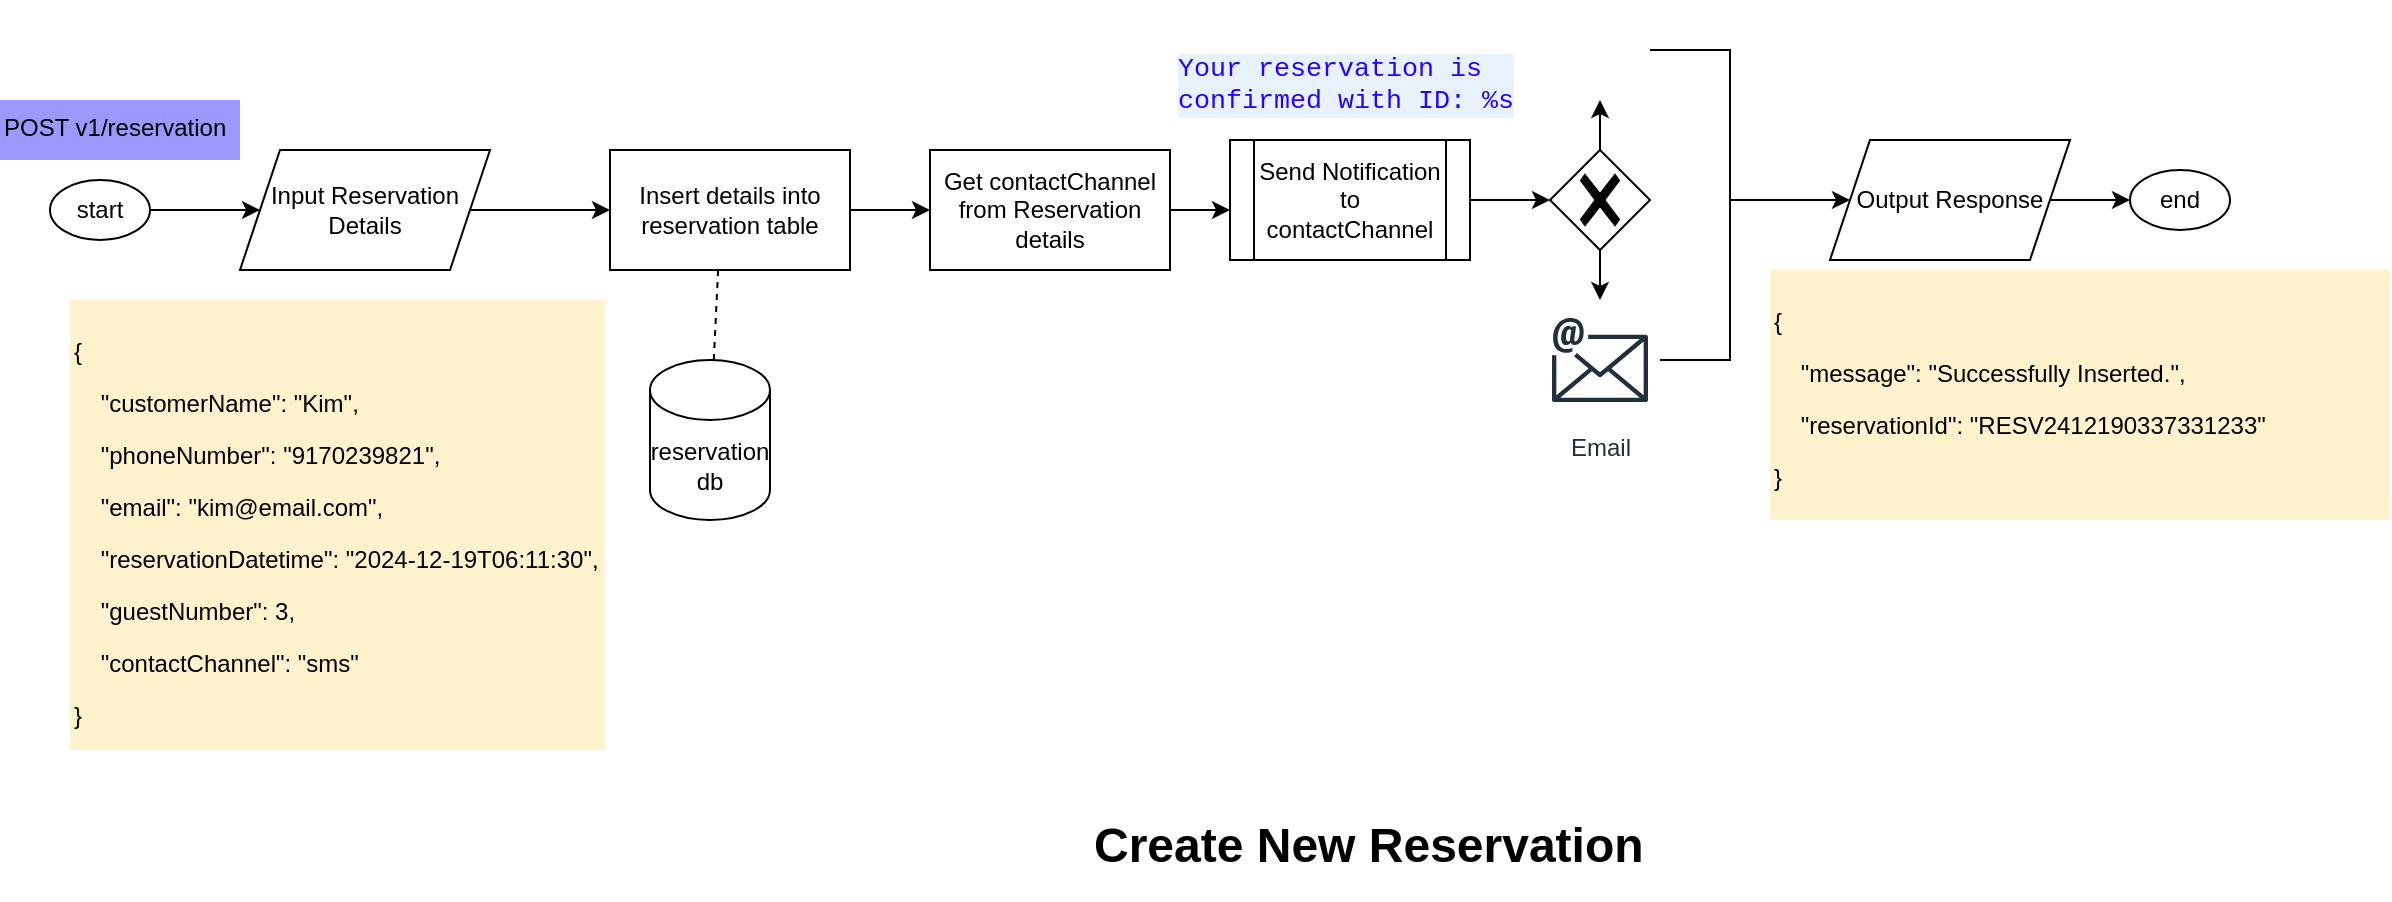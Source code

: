 <mxfile version="25.0.3" pages="5">
  <diagram name="Create New Reservation" id="lzaD5SWsvzBRIq4rrOqY">
    <mxGraphModel dx="1591" dy="758" grid="1" gridSize="10" guides="1" tooltips="1" connect="1" arrows="1" fold="1" page="1" pageScale="1" pageWidth="850" pageHeight="1100" math="0" shadow="0">
      <root>
        <mxCell id="0" />
        <mxCell id="1" parent="0" />
        <mxCell id="Q_IgLKew71fu8sznAmu3-3" value="" style="edgeStyle=orthogonalEdgeStyle;rounded=0;orthogonalLoop=1;jettySize=auto;html=1;" parent="1" source="Q_IgLKew71fu8sznAmu3-1" target="Q_IgLKew71fu8sznAmu3-2" edge="1">
          <mxGeometry relative="1" as="geometry" />
        </mxCell>
        <mxCell id="Q_IgLKew71fu8sznAmu3-1" value="start" style="ellipse;whiteSpace=wrap;html=1;" parent="1" vertex="1">
          <mxGeometry x="40" y="110" width="50" height="30" as="geometry" />
        </mxCell>
        <mxCell id="Q_IgLKew71fu8sznAmu3-5" value="" style="edgeStyle=orthogonalEdgeStyle;rounded=0;orthogonalLoop=1;jettySize=auto;html=1;" parent="1" source="Q_IgLKew71fu8sznAmu3-2" target="Q_IgLKew71fu8sznAmu3-4" edge="1">
          <mxGeometry relative="1" as="geometry" />
        </mxCell>
        <mxCell id="Q_IgLKew71fu8sznAmu3-2" value="Input Reservation Details" style="shape=parallelogram;perimeter=parallelogramPerimeter;whiteSpace=wrap;html=1;fixedSize=1;" parent="1" vertex="1">
          <mxGeometry x="135" y="95" width="125" height="60" as="geometry" />
        </mxCell>
        <mxCell id="Q_IgLKew71fu8sznAmu3-7" value="" style="edgeStyle=orthogonalEdgeStyle;rounded=0;orthogonalLoop=1;jettySize=auto;html=1;" parent="1" source="Q_IgLKew71fu8sznAmu3-4" target="Q_IgLKew71fu8sznAmu3-6" edge="1">
          <mxGeometry relative="1" as="geometry" />
        </mxCell>
        <mxCell id="Q_IgLKew71fu8sznAmu3-4" value="Insert details into reservation table" style="whiteSpace=wrap;html=1;" parent="1" vertex="1">
          <mxGeometry x="320" y="95" width="120" height="60" as="geometry" />
        </mxCell>
        <mxCell id="Q_IgLKew71fu8sznAmu3-9" value="" style="edgeStyle=orthogonalEdgeStyle;rounded=0;orthogonalLoop=1;jettySize=auto;html=1;" parent="1" source="Q_IgLKew71fu8sznAmu3-6" edge="1">
          <mxGeometry relative="1" as="geometry">
            <mxPoint x="630" y="125" as="targetPoint" />
          </mxGeometry>
        </mxCell>
        <mxCell id="Q_IgLKew71fu8sznAmu3-6" value="Get contactChannel from Reservation details" style="whiteSpace=wrap;html=1;" parent="1" vertex="1">
          <mxGeometry x="480" y="95" width="120" height="60" as="geometry" />
        </mxCell>
        <mxCell id="Q_IgLKew71fu8sznAmu3-11" value="end" style="ellipse;whiteSpace=wrap;html=1;" parent="1" vertex="1">
          <mxGeometry x="1080" y="105" width="50" height="30" as="geometry" />
        </mxCell>
        <mxCell id="EkTzrjqG-e0depOlayYT-1" value="reservation db" style="shape=cylinder3;whiteSpace=wrap;html=1;boundedLbl=1;backgroundOutline=1;size=15;" vertex="1" parent="1">
          <mxGeometry x="340" y="200" width="60" height="80" as="geometry" />
        </mxCell>
        <mxCell id="EkTzrjqG-e0depOlayYT-6" value="" style="endArrow=none;dashed=1;html=1;rounded=0;entryX=0.451;entryY=0.978;entryDx=0;entryDy=0;entryPerimeter=0;" edge="1" parent="1" source="EkTzrjqG-e0depOlayYT-1" target="Q_IgLKew71fu8sznAmu3-4">
          <mxGeometry width="50" height="50" relative="1" as="geometry">
            <mxPoint x="500" y="280" as="sourcePoint" />
            <mxPoint x="550" y="230" as="targetPoint" />
          </mxGeometry>
        </mxCell>
        <UserObject label="&lt;p class=&quot;MsoNormal&quot; style=&quot;margin-bottom: 0cm; line-height: normal;&quot;&gt;{&lt;/p&gt;&lt;p class=&quot;MsoNormal&quot; style=&quot;margin-bottom: 0cm; line-height: normal;&quot;&gt;&amp;nbsp; &amp;nbsp; &quot;customerName&quot;: &quot;Kim&quot;,&lt;/p&gt;&lt;p class=&quot;MsoNormal&quot; style=&quot;margin-bottom: 0cm; line-height: normal;&quot;&gt;&amp;nbsp; &amp;nbsp; &quot;phoneNumber&quot;: &quot;9170239821&quot;,&lt;/p&gt;&lt;p class=&quot;MsoNormal&quot; style=&quot;margin-bottom: 0cm; line-height: normal;&quot;&gt;&amp;nbsp; &amp;nbsp; &quot;email&quot;: &quot;kim@email.com&quot;,&lt;/p&gt;&lt;p class=&quot;MsoNormal&quot; style=&quot;margin-bottom: 0cm; line-height: normal;&quot;&gt;&amp;nbsp; &amp;nbsp; &quot;reservationDatetime&quot;: &quot;2024-12-19T06:11:30&quot;,&lt;/p&gt;&lt;p class=&quot;MsoNormal&quot; style=&quot;margin-bottom: 0cm; line-height: normal;&quot;&gt;&amp;nbsp; &amp;nbsp; &quot;guestNumber&quot;: 3,&lt;/p&gt;&lt;p class=&quot;MsoNormal&quot; style=&quot;margin-bottom: 0cm; line-height: normal;&quot;&gt;&amp;nbsp; &amp;nbsp; &quot;contactChannel&quot;: &quot;sms&quot;&lt;/p&gt;&lt;p class=&quot;MsoNormal&quot; style=&quot;margin-bottom: 0cm; line-height: normal;&quot;&gt;}&lt;/p&gt;" id="EkTzrjqG-e0depOlayYT-7">
          <mxCell style="text;whiteSpace=wrap;html=1;align=left;fillColor=#FFF2CC;" vertex="1" parent="1">
            <mxGeometry x="50" y="170" width="267.5" height="225" as="geometry" />
          </mxCell>
        </UserObject>
        <mxCell id="EkTzrjqG-e0depOlayYT-8" value="&lt;span style=&quot;line-height: 115%;&quot;&gt;&lt;font style=&quot;font-size: 12px;&quot;&gt;POST v1/reservation&lt;/font&gt;&lt;/span&gt;" style="text;whiteSpace=wrap;html=1;fillColor=#9999FF;" vertex="1" parent="1">
          <mxGeometry x="15" y="70" width="120" height="30" as="geometry" />
        </mxCell>
        <mxCell id="EkTzrjqG-e0depOlayYT-15" value="" style="edgeStyle=orthogonalEdgeStyle;rounded=0;orthogonalLoop=1;jettySize=auto;html=1;" edge="1" parent="1" source="EkTzrjqG-e0depOlayYT-9" target="Q_IgLKew71fu8sznAmu3-11">
          <mxGeometry relative="1" as="geometry" />
        </mxCell>
        <mxCell id="EkTzrjqG-e0depOlayYT-9" value="Output Response" style="shape=parallelogram;perimeter=parallelogramPerimeter;whiteSpace=wrap;html=1;fixedSize=1;" vertex="1" parent="1">
          <mxGeometry x="930" y="90" width="120" height="60" as="geometry" />
        </mxCell>
        <mxCell id="EkTzrjqG-e0depOlayYT-20" value="" style="edgeStyle=orthogonalEdgeStyle;rounded=0;orthogonalLoop=1;jettySize=auto;html=1;" edge="1" parent="1" source="EkTzrjqG-e0depOlayYT-12" target="EkTzrjqG-e0depOlayYT-18">
          <mxGeometry relative="1" as="geometry" />
        </mxCell>
        <mxCell id="EkTzrjqG-e0depOlayYT-12" value="Send Notification to contactChannel" style="shape=process;whiteSpace=wrap;html=1;backgroundOutline=1;" vertex="1" parent="1">
          <mxGeometry x="630" y="90" width="120" height="60" as="geometry" />
        </mxCell>
        <UserObject label="&lt;p style=&quot;margin-bottom:0cm;line-height:normal&quot; class=&quot;MsoNormal&quot;&gt;{&lt;/p&gt;&lt;p style=&quot;margin-bottom:0cm;line-height:normal&quot; class=&quot;MsoNormal&quot;&gt;&amp;nbsp; &amp;nbsp; &quot;message&quot;: &quot;Successfully Inserted.&quot;,&lt;/p&gt;&lt;p style=&quot;margin-bottom:0cm;line-height:normal&quot; class=&quot;MsoNormal&quot;&gt;&amp;nbsp; &amp;nbsp; &quot;reservationId&quot;: &quot;RESV2412190337331233&quot;&lt;/p&gt;&lt;p style=&quot;margin-bottom:0cm;line-height:normal&quot; class=&quot;MsoNormal&quot;&gt;}&lt;/p&gt;" id="EkTzrjqG-e0depOlayYT-16">
          <mxCell style="text;whiteSpace=wrap;html=1;align=left;fillColor=#FFF2CC;" vertex="1" parent="1">
            <mxGeometry x="900" y="155" width="310" height="125" as="geometry" />
          </mxCell>
        </UserObject>
        <mxCell id="EkTzrjqG-e0depOlayYT-24" value="" style="edgeStyle=orthogonalEdgeStyle;rounded=0;orthogonalLoop=1;jettySize=auto;html=1;" edge="1" parent="1" source="EkTzrjqG-e0depOlayYT-18" target="EkTzrjqG-e0depOlayYT-22">
          <mxGeometry relative="1" as="geometry" />
        </mxCell>
        <mxCell id="EkTzrjqG-e0depOlayYT-25" value="" style="edgeStyle=orthogonalEdgeStyle;rounded=0;orthogonalLoop=1;jettySize=auto;html=1;" edge="1" parent="1" source="EkTzrjqG-e0depOlayYT-18" target="EkTzrjqG-e0depOlayYT-23">
          <mxGeometry relative="1" as="geometry" />
        </mxCell>
        <mxCell id="EkTzrjqG-e0depOlayYT-18" value="" style="points=[[0.25,0.25,0],[0.5,0,0],[0.75,0.25,0],[1,0.5,0],[0.75,0.75,0],[0.5,1,0],[0.25,0.75,0],[0,0.5,0]];shape=mxgraph.bpmn.gateway2;html=1;verticalLabelPosition=bottom;labelBackgroundColor=#ffffff;verticalAlign=top;align=center;perimeter=rhombusPerimeter;outlineConnect=0;outline=none;symbol=none;gwType=exclusive;" vertex="1" parent="1">
          <mxGeometry x="790" y="95" width="50" height="50" as="geometry" />
        </mxCell>
        <mxCell id="EkTzrjqG-e0depOlayYT-22" value="" style="shape=image;html=1;verticalAlign=top;verticalLabelPosition=bottom;labelBackgroundColor=#ffffff;imageAspect=0;aspect=fixed;image=https://cdn1.iconfinder.com/data/icons/communication-icons-10/750/Untitled-1-07-128.png" vertex="1" parent="1">
          <mxGeometry x="790" y="20" width="50" height="50" as="geometry" />
        </mxCell>
        <mxCell id="EkTzrjqG-e0depOlayYT-23" value="Email" style="sketch=0;outlineConnect=0;fontColor=#232F3E;gradientColor=none;strokeColor=#232F3E;fillColor=#ffffff;dashed=0;verticalLabelPosition=bottom;verticalAlign=top;align=center;html=1;fontSize=12;fontStyle=0;aspect=fixed;shape=mxgraph.aws4.resourceIcon;resIcon=mxgraph.aws4.email;" vertex="1" parent="1">
          <mxGeometry x="785" y="170" width="60" height="60" as="geometry" />
        </mxCell>
        <mxCell id="EkTzrjqG-e0depOlayYT-27" value="" style="endArrow=none;html=1;rounded=0;exitX=1;exitY=0.5;exitDx=0;exitDy=0;" edge="1" parent="1" source="EkTzrjqG-e0depOlayYT-22">
          <mxGeometry width="50" height="50" relative="1" as="geometry">
            <mxPoint x="550" y="210" as="sourcePoint" />
            <mxPoint x="880" y="120" as="targetPoint" />
            <Array as="points">
              <mxPoint x="880" y="45" />
            </Array>
          </mxGeometry>
        </mxCell>
        <mxCell id="EkTzrjqG-e0depOlayYT-28" value="" style="endArrow=classic;html=1;rounded=0;" edge="1" parent="1" target="EkTzrjqG-e0depOlayYT-9">
          <mxGeometry width="50" height="50" relative="1" as="geometry">
            <mxPoint x="880" y="120" as="sourcePoint" />
            <mxPoint x="600" y="160" as="targetPoint" />
          </mxGeometry>
        </mxCell>
        <mxCell id="EkTzrjqG-e0depOlayYT-32" value="" style="endArrow=none;html=1;rounded=0;" edge="1" parent="1" source="EkTzrjqG-e0depOlayYT-23">
          <mxGeometry width="50" height="50" relative="1" as="geometry">
            <mxPoint x="550" y="210" as="sourcePoint" />
            <mxPoint x="880" y="110" as="targetPoint" />
            <Array as="points">
              <mxPoint x="880" y="200" />
            </Array>
          </mxGeometry>
        </mxCell>
        <mxCell id="EkTzrjqG-e0depOlayYT-33" value="&lt;div style=&quot;background-color:#ffffff;padding:0px 0px 0px 2px;&quot;&gt;&lt;div style=&quot;color:#000000;background-color:#ffffff;font-family:&amp;quot;Courier New&amp;quot;;font-size:10pt;white-space:pre;&quot;&gt;&lt;p style=&quot;background-color:#e8f2fe;margin:0;&quot;&gt;&lt;span style=&quot;color:#2a00ff;&quot;&gt;Your reservation is &lt;/span&gt;&lt;/p&gt;&lt;p style=&quot;background-color:#e8f2fe;margin:0;&quot;&gt;&lt;span style=&quot;color:#2a00ff;&quot;&gt;confirmed with ID: %s&lt;/span&gt;&lt;/p&gt;&lt;/div&gt;&lt;/div&gt;" style="text;whiteSpace=wrap;html=1;" vertex="1" parent="1">
          <mxGeometry x="600" y="40" width="180" height="40" as="geometry" />
        </mxCell>
        <mxCell id="EkTzrjqG-e0depOlayYT-34" value="&lt;p class=&quot;MsoNormal&quot;&gt;&lt;b&gt;&lt;font style=&quot;font-size: 24px;&quot;&gt;Create New Reservation&lt;/font&gt;&lt;/b&gt;&lt;/p&gt;" style="text;whiteSpace=wrap;html=1;" vertex="1" parent="1">
          <mxGeometry x="560" y="410" width="300" height="60" as="geometry" />
        </mxCell>
      </root>
    </mxGraphModel>
  </diagram>
  <diagram name="Cancel Reservation" id="HZLXzYI0th2AJ-q_SkCD">
    <mxGraphModel dx="2441" dy="758" grid="1" gridSize="10" guides="1" tooltips="1" connect="1" arrows="1" fold="1" page="1" pageScale="1" pageWidth="850" pageHeight="1100" math="0" shadow="0">
      <root>
        <mxCell id="WDMmI8Xw0cCuT8PcI9Qu-0" />
        <mxCell id="WDMmI8Xw0cCuT8PcI9Qu-1" parent="WDMmI8Xw0cCuT8PcI9Qu-0" />
        <mxCell id="WDMmI8Xw0cCuT8PcI9Qu-2" value="" style="edgeStyle=orthogonalEdgeStyle;rounded=0;orthogonalLoop=1;jettySize=auto;html=1;" edge="1" parent="WDMmI8Xw0cCuT8PcI9Qu-1" source="WDMmI8Xw0cCuT8PcI9Qu-3" target="WDMmI8Xw0cCuT8PcI9Qu-5">
          <mxGeometry relative="1" as="geometry" />
        </mxCell>
        <mxCell id="WDMmI8Xw0cCuT8PcI9Qu-3" value="start" style="ellipse;whiteSpace=wrap;html=1;" vertex="1" parent="WDMmI8Xw0cCuT8PcI9Qu-1">
          <mxGeometry x="40" y="110" width="50" height="30" as="geometry" />
        </mxCell>
        <mxCell id="WDMmI8Xw0cCuT8PcI9Qu-4" value="" style="edgeStyle=orthogonalEdgeStyle;rounded=0;orthogonalLoop=1;jettySize=auto;html=1;" edge="1" parent="WDMmI8Xw0cCuT8PcI9Qu-1" source="WDMmI8Xw0cCuT8PcI9Qu-5" target="WDMmI8Xw0cCuT8PcI9Qu-7">
          <mxGeometry relative="1" as="geometry" />
        </mxCell>
        <mxCell id="WDMmI8Xw0cCuT8PcI9Qu-5" value="Input&amp;nbsp;&lt;span style=&quot;text-align: left;&quot;&gt;reservationId&lt;/span&gt;" style="shape=parallelogram;perimeter=parallelogramPerimeter;whiteSpace=wrap;html=1;fixedSize=1;" vertex="1" parent="WDMmI8Xw0cCuT8PcI9Qu-1">
          <mxGeometry x="135" y="95" width="125" height="60" as="geometry" />
        </mxCell>
        <mxCell id="WDMmI8Xw0cCuT8PcI9Qu-6" value="" style="edgeStyle=orthogonalEdgeStyle;rounded=0;orthogonalLoop=1;jettySize=auto;html=1;" edge="1" parent="WDMmI8Xw0cCuT8PcI9Qu-1" source="WDMmI8Xw0cCuT8PcI9Qu-7" target="WDMmI8Xw0cCuT8PcI9Qu-9">
          <mxGeometry relative="1" as="geometry" />
        </mxCell>
        <mxCell id="WDMmI8Xw0cCuT8PcI9Qu-7" value="Get reservation from db where id =&amp;nbsp;&lt;span style=&quot;text-align: left;&quot;&gt;reservationId&lt;/span&gt;" style="whiteSpace=wrap;html=1;" vertex="1" parent="WDMmI8Xw0cCuT8PcI9Qu-1">
          <mxGeometry x="320" y="95" width="120" height="60" as="geometry" />
        </mxCell>
        <mxCell id="WDMmI8Xw0cCuT8PcI9Qu-8" value="" style="edgeStyle=orthogonalEdgeStyle;rounded=0;orthogonalLoop=1;jettySize=auto;html=1;" edge="1" parent="WDMmI8Xw0cCuT8PcI9Qu-1" source="WDMmI8Xw0cCuT8PcI9Qu-9">
          <mxGeometry relative="1" as="geometry">
            <mxPoint x="630" y="125" as="targetPoint" />
          </mxGeometry>
        </mxCell>
        <mxCell id="WDMmI8Xw0cCuT8PcI9Qu-9" value="update status to false" style="whiteSpace=wrap;html=1;" vertex="1" parent="WDMmI8Xw0cCuT8PcI9Qu-1">
          <mxGeometry x="480" y="95" width="120" height="60" as="geometry" />
        </mxCell>
        <mxCell id="WDMmI8Xw0cCuT8PcI9Qu-10" value="end" style="ellipse;whiteSpace=wrap;html=1;" vertex="1" parent="WDMmI8Xw0cCuT8PcI9Qu-1">
          <mxGeometry x="1080" y="105" width="50" height="30" as="geometry" />
        </mxCell>
        <mxCell id="WDMmI8Xw0cCuT8PcI9Qu-11" value="reservation db" style="shape=cylinder3;whiteSpace=wrap;html=1;boundedLbl=1;backgroundOutline=1;size=15;" vertex="1" parent="WDMmI8Xw0cCuT8PcI9Qu-1">
          <mxGeometry x="340" y="200" width="60" height="80" as="geometry" />
        </mxCell>
        <mxCell id="WDMmI8Xw0cCuT8PcI9Qu-12" value="" style="endArrow=none;dashed=1;html=1;rounded=0;entryX=0.451;entryY=0.978;entryDx=0;entryDy=0;entryPerimeter=0;" edge="1" parent="WDMmI8Xw0cCuT8PcI9Qu-1" source="WDMmI8Xw0cCuT8PcI9Qu-11" target="WDMmI8Xw0cCuT8PcI9Qu-7">
          <mxGeometry width="50" height="50" relative="1" as="geometry">
            <mxPoint x="500" y="280" as="sourcePoint" />
            <mxPoint x="550" y="230" as="targetPoint" />
          </mxGeometry>
        </mxCell>
        <mxCell id="WDMmI8Xw0cCuT8PcI9Qu-14" value="&lt;span style=&quot;line-height: 115%;&quot;&gt;&lt;font style=&quot;font-size: 12px;&quot;&gt;PUT http://v1/reservation/cancel?reservationId={{reservationId}}&lt;/font&gt;&lt;/span&gt;" style="text;whiteSpace=wrap;html=1;fillColor=#9999FF;" vertex="1" parent="WDMmI8Xw0cCuT8PcI9Qu-1">
          <mxGeometry x="-140" y="50" width="380" height="30" as="geometry" />
        </mxCell>
        <mxCell id="WDMmI8Xw0cCuT8PcI9Qu-15" value="" style="edgeStyle=orthogonalEdgeStyle;rounded=0;orthogonalLoop=1;jettySize=auto;html=1;" edge="1" parent="WDMmI8Xw0cCuT8PcI9Qu-1" source="WDMmI8Xw0cCuT8PcI9Qu-16" target="WDMmI8Xw0cCuT8PcI9Qu-10">
          <mxGeometry relative="1" as="geometry" />
        </mxCell>
        <mxCell id="WDMmI8Xw0cCuT8PcI9Qu-16" value="Output Response" style="shape=parallelogram;perimeter=parallelogramPerimeter;whiteSpace=wrap;html=1;fixedSize=1;" vertex="1" parent="WDMmI8Xw0cCuT8PcI9Qu-1">
          <mxGeometry x="930" y="90" width="120" height="60" as="geometry" />
        </mxCell>
        <mxCell id="WDMmI8Xw0cCuT8PcI9Qu-17" value="" style="edgeStyle=orthogonalEdgeStyle;rounded=0;orthogonalLoop=1;jettySize=auto;html=1;" edge="1" parent="WDMmI8Xw0cCuT8PcI9Qu-1" source="WDMmI8Xw0cCuT8PcI9Qu-18" target="WDMmI8Xw0cCuT8PcI9Qu-22">
          <mxGeometry relative="1" as="geometry" />
        </mxCell>
        <mxCell id="WDMmI8Xw0cCuT8PcI9Qu-18" value="Send Notification to contactChannel" style="shape=process;whiteSpace=wrap;html=1;backgroundOutline=1;" vertex="1" parent="WDMmI8Xw0cCuT8PcI9Qu-1">
          <mxGeometry x="630" y="90" width="120" height="60" as="geometry" />
        </mxCell>
        <UserObject label="&lt;p style=&quot;margin-bottom:0cm;line-height:normal&quot; class=&quot;MsoNormal&quot;&gt;{&lt;/p&gt;&lt;p style=&quot;margin-bottom:0cm;line-height:normal&quot; class=&quot;MsoNormal&quot;&gt;&amp;nbsp; &amp;nbsp; &quot;message&quot;: &quot;Successfully Cancelled.&quot;,&lt;/p&gt;&lt;p style=&quot;margin-bottom:0cm;line-height:normal&quot; class=&quot;MsoNormal&quot;&gt;&amp;nbsp; &amp;nbsp; &quot;reservationId&quot;: &quot;RESV2412190337331233&quot;&lt;/p&gt;&lt;p style=&quot;margin-bottom:0cm;line-height:normal&quot; class=&quot;MsoNormal&quot;&gt;}&lt;/p&gt;" id="WDMmI8Xw0cCuT8PcI9Qu-19">
          <mxCell style="text;whiteSpace=wrap;html=1;align=left;fillColor=#FFF2CC;" vertex="1" parent="WDMmI8Xw0cCuT8PcI9Qu-1">
            <mxGeometry x="900" y="155" width="310" height="125" as="geometry" />
          </mxCell>
        </UserObject>
        <mxCell id="WDMmI8Xw0cCuT8PcI9Qu-20" value="" style="edgeStyle=orthogonalEdgeStyle;rounded=0;orthogonalLoop=1;jettySize=auto;html=1;" edge="1" parent="WDMmI8Xw0cCuT8PcI9Qu-1" source="WDMmI8Xw0cCuT8PcI9Qu-22" target="WDMmI8Xw0cCuT8PcI9Qu-23">
          <mxGeometry relative="1" as="geometry" />
        </mxCell>
        <mxCell id="WDMmI8Xw0cCuT8PcI9Qu-21" value="" style="edgeStyle=orthogonalEdgeStyle;rounded=0;orthogonalLoop=1;jettySize=auto;html=1;" edge="1" parent="WDMmI8Xw0cCuT8PcI9Qu-1" source="WDMmI8Xw0cCuT8PcI9Qu-22" target="WDMmI8Xw0cCuT8PcI9Qu-24">
          <mxGeometry relative="1" as="geometry" />
        </mxCell>
        <mxCell id="WDMmI8Xw0cCuT8PcI9Qu-22" value="" style="points=[[0.25,0.25,0],[0.5,0,0],[0.75,0.25,0],[1,0.5,0],[0.75,0.75,0],[0.5,1,0],[0.25,0.75,0],[0,0.5,0]];shape=mxgraph.bpmn.gateway2;html=1;verticalLabelPosition=bottom;labelBackgroundColor=#ffffff;verticalAlign=top;align=center;perimeter=rhombusPerimeter;outlineConnect=0;outline=none;symbol=none;gwType=exclusive;" vertex="1" parent="WDMmI8Xw0cCuT8PcI9Qu-1">
          <mxGeometry x="790" y="95" width="50" height="50" as="geometry" />
        </mxCell>
        <mxCell id="WDMmI8Xw0cCuT8PcI9Qu-23" value="" style="shape=image;html=1;verticalAlign=top;verticalLabelPosition=bottom;labelBackgroundColor=#ffffff;imageAspect=0;aspect=fixed;image=https://cdn1.iconfinder.com/data/icons/communication-icons-10/750/Untitled-1-07-128.png" vertex="1" parent="WDMmI8Xw0cCuT8PcI9Qu-1">
          <mxGeometry x="790" y="20" width="50" height="50" as="geometry" />
        </mxCell>
        <mxCell id="WDMmI8Xw0cCuT8PcI9Qu-24" value="Email" style="sketch=0;outlineConnect=0;fontColor=#232F3E;gradientColor=none;strokeColor=#232F3E;fillColor=#ffffff;dashed=0;verticalLabelPosition=bottom;verticalAlign=top;align=center;html=1;fontSize=12;fontStyle=0;aspect=fixed;shape=mxgraph.aws4.resourceIcon;resIcon=mxgraph.aws4.email;" vertex="1" parent="WDMmI8Xw0cCuT8PcI9Qu-1">
          <mxGeometry x="785" y="170" width="60" height="60" as="geometry" />
        </mxCell>
        <mxCell id="WDMmI8Xw0cCuT8PcI9Qu-25" value="" style="endArrow=none;html=1;rounded=0;exitX=1;exitY=0.5;exitDx=0;exitDy=0;" edge="1" parent="WDMmI8Xw0cCuT8PcI9Qu-1" source="WDMmI8Xw0cCuT8PcI9Qu-23">
          <mxGeometry width="50" height="50" relative="1" as="geometry">
            <mxPoint x="550" y="210" as="sourcePoint" />
            <mxPoint x="880" y="120" as="targetPoint" />
            <Array as="points">
              <mxPoint x="880" y="45" />
            </Array>
          </mxGeometry>
        </mxCell>
        <mxCell id="WDMmI8Xw0cCuT8PcI9Qu-26" value="" style="endArrow=classic;html=1;rounded=0;" edge="1" parent="WDMmI8Xw0cCuT8PcI9Qu-1" target="WDMmI8Xw0cCuT8PcI9Qu-16">
          <mxGeometry width="50" height="50" relative="1" as="geometry">
            <mxPoint x="880" y="120" as="sourcePoint" />
            <mxPoint x="600" y="160" as="targetPoint" />
          </mxGeometry>
        </mxCell>
        <mxCell id="WDMmI8Xw0cCuT8PcI9Qu-27" value="" style="endArrow=none;html=1;rounded=0;" edge="1" parent="WDMmI8Xw0cCuT8PcI9Qu-1" source="WDMmI8Xw0cCuT8PcI9Qu-24">
          <mxGeometry width="50" height="50" relative="1" as="geometry">
            <mxPoint x="550" y="210" as="sourcePoint" />
            <mxPoint x="880" y="110" as="targetPoint" />
            <Array as="points">
              <mxPoint x="880" y="200" />
            </Array>
          </mxGeometry>
        </mxCell>
        <mxCell id="WDMmI8Xw0cCuT8PcI9Qu-28" value="&lt;div style=&quot;background-color:#ffffff;padding:0px 0px 0px 2px;&quot;&gt;&lt;div style=&quot;color:#000000;background-color:#ffffff;font-family:&amp;quot;Courier New&amp;quot;;font-size:10pt;white-space:pre;&quot;&gt;&lt;div style=&quot;padding: 0px 0px 0px 2px;&quot;&gt;&lt;div style=&quot;font-size: 10pt;&quot;&gt;&lt;p style=&quot;background-color:#e8f2fe;margin:0;&quot;&gt;&lt;span style=&quot;color:#2a00ff;&quot;&gt;Your reservation with &lt;/span&gt;&lt;span style=&quot;color: rgb(42, 0, 255); font-size: 10pt;&quot;&gt;ID %s &lt;/span&gt;&lt;/p&gt;&lt;p style=&quot;background-color:#e8f2fe;margin:0;&quot;&gt;&lt;span style=&quot;color: rgb(42, 0, 255); font-size: 10pt;&quot;&gt;was succesfully cancelled&lt;/span&gt;&lt;/p&gt;&lt;/div&gt;&lt;/div&gt;&lt;/div&gt;&lt;/div&gt;" style="text;whiteSpace=wrap;html=1;" vertex="1" parent="WDMmI8Xw0cCuT8PcI9Qu-1">
          <mxGeometry x="530" y="40" width="250" height="40" as="geometry" />
        </mxCell>
        <mxCell id="WDMmI8Xw0cCuT8PcI9Qu-29" value="&lt;p class=&quot;MsoNormal&quot;&gt;&lt;b&gt;&lt;font style=&quot;font-size: 24px;&quot;&gt;Cancel Reservation&lt;/font&gt;&lt;/b&gt;&lt;/p&gt;" style="text;whiteSpace=wrap;html=1;" vertex="1" parent="WDMmI8Xw0cCuT8PcI9Qu-1">
          <mxGeometry x="505" y="330" width="300" height="60" as="geometry" />
        </mxCell>
      </root>
    </mxGraphModel>
  </diagram>
  <diagram name="Update Reservation" id="59lLZtm0Jb816DStKTqr">
    <mxGraphModel dx="2327" dy="704" grid="1" gridSize="10" guides="1" tooltips="1" connect="1" arrows="1" fold="1" page="1" pageScale="1" pageWidth="850" pageHeight="1100" math="0" shadow="0">
      <root>
        <mxCell id="SyQc9nazAZ76KbtpI3BR-0" />
        <mxCell id="SyQc9nazAZ76KbtpI3BR-1" parent="SyQc9nazAZ76KbtpI3BR-0" />
        <mxCell id="SyQc9nazAZ76KbtpI3BR-2" value="" style="edgeStyle=orthogonalEdgeStyle;rounded=0;orthogonalLoop=1;jettySize=auto;html=1;" edge="1" parent="SyQc9nazAZ76KbtpI3BR-1" source="SyQc9nazAZ76KbtpI3BR-3" target="SyQc9nazAZ76KbtpI3BR-5">
          <mxGeometry relative="1" as="geometry" />
        </mxCell>
        <mxCell id="SyQc9nazAZ76KbtpI3BR-3" value="start" style="ellipse;whiteSpace=wrap;html=1;" vertex="1" parent="SyQc9nazAZ76KbtpI3BR-1">
          <mxGeometry x="40" y="110" width="50" height="30" as="geometry" />
        </mxCell>
        <mxCell id="SyQc9nazAZ76KbtpI3BR-4" value="" style="edgeStyle=orthogonalEdgeStyle;rounded=0;orthogonalLoop=1;jettySize=auto;html=1;" edge="1" parent="SyQc9nazAZ76KbtpI3BR-1" source="SyQc9nazAZ76KbtpI3BR-5" target="SyQc9nazAZ76KbtpI3BR-7">
          <mxGeometry relative="1" as="geometry" />
        </mxCell>
        <mxCell id="SyQc9nazAZ76KbtpI3BR-5" value="Input&amp;nbsp;&lt;span style=&quot;text-align: left;&quot;&gt;DateAndGuest Request&lt;/span&gt;" style="shape=parallelogram;perimeter=parallelogramPerimeter;whiteSpace=wrap;html=1;fixedSize=1;" vertex="1" parent="SyQc9nazAZ76KbtpI3BR-1">
          <mxGeometry x="135" y="95" width="125" height="60" as="geometry" />
        </mxCell>
        <mxCell id="SyQc9nazAZ76KbtpI3BR-6" value="" style="edgeStyle=orthogonalEdgeStyle;rounded=0;orthogonalLoop=1;jettySize=auto;html=1;" edge="1" parent="SyQc9nazAZ76KbtpI3BR-1" source="SyQc9nazAZ76KbtpI3BR-7">
          <mxGeometry relative="1" as="geometry">
            <mxPoint x="480" y="125" as="targetPoint" />
          </mxGeometry>
        </mxCell>
        <mxCell id="SyQc9nazAZ76KbtpI3BR-7" value="Update reservation datetime and guest number by reservationid" style="whiteSpace=wrap;html=1;" vertex="1" parent="SyQc9nazAZ76KbtpI3BR-1">
          <mxGeometry x="320" y="95" width="120" height="60" as="geometry" />
        </mxCell>
        <mxCell id="SyQc9nazAZ76KbtpI3BR-10" value="end" style="ellipse;whiteSpace=wrap;html=1;" vertex="1" parent="SyQc9nazAZ76KbtpI3BR-1">
          <mxGeometry x="930" y="105" width="50" height="30" as="geometry" />
        </mxCell>
        <mxCell id="SyQc9nazAZ76KbtpI3BR-11" value="reservation db" style="shape=cylinder3;whiteSpace=wrap;html=1;boundedLbl=1;backgroundOutline=1;size=15;" vertex="1" parent="SyQc9nazAZ76KbtpI3BR-1">
          <mxGeometry x="340" y="200" width="60" height="80" as="geometry" />
        </mxCell>
        <mxCell id="SyQc9nazAZ76KbtpI3BR-12" value="" style="endArrow=none;dashed=1;html=1;rounded=0;entryX=0.451;entryY=0.978;entryDx=0;entryDy=0;entryPerimeter=0;" edge="1" parent="SyQc9nazAZ76KbtpI3BR-1" source="SyQc9nazAZ76KbtpI3BR-11" target="SyQc9nazAZ76KbtpI3BR-7">
          <mxGeometry width="50" height="50" relative="1" as="geometry">
            <mxPoint x="500" y="280" as="sourcePoint" />
            <mxPoint x="550" y="230" as="targetPoint" />
          </mxGeometry>
        </mxCell>
        <mxCell id="SyQc9nazAZ76KbtpI3BR-13" value="&lt;span style=&quot;line-height: 115%;&quot;&gt;&lt;font style=&quot;font-size: 12px;&quot;&gt;PUT&amp;nbsp;&lt;/font&gt;&lt;/span&gt;&lt;span style=&quot;background-color: initial;&quot;&gt;v1/reservation/reservationDateAndGuest&lt;/span&gt;&lt;p class=&quot;MsoNormal&quot;&gt;&lt;/p&gt;" style="text;whiteSpace=wrap;html=1;fillColor=#9999FF;" vertex="1" parent="SyQc9nazAZ76KbtpI3BR-1">
          <mxGeometry x="-70" y="50" width="260" height="30" as="geometry" />
        </mxCell>
        <mxCell id="SyQc9nazAZ76KbtpI3BR-14" value="" style="edgeStyle=orthogonalEdgeStyle;rounded=0;orthogonalLoop=1;jettySize=auto;html=1;" edge="1" parent="SyQc9nazAZ76KbtpI3BR-1" source="SyQc9nazAZ76KbtpI3BR-15" target="SyQc9nazAZ76KbtpI3BR-10">
          <mxGeometry relative="1" as="geometry" />
        </mxCell>
        <mxCell id="SyQc9nazAZ76KbtpI3BR-15" value="Output Response" style="shape=parallelogram;perimeter=parallelogramPerimeter;whiteSpace=wrap;html=1;fixedSize=1;" vertex="1" parent="SyQc9nazAZ76KbtpI3BR-1">
          <mxGeometry x="780" y="90" width="120" height="60" as="geometry" />
        </mxCell>
        <mxCell id="SyQc9nazAZ76KbtpI3BR-16" value="" style="edgeStyle=orthogonalEdgeStyle;rounded=0;orthogonalLoop=1;jettySize=auto;html=1;" edge="1" parent="SyQc9nazAZ76KbtpI3BR-1" source="SyQc9nazAZ76KbtpI3BR-17" target="SyQc9nazAZ76KbtpI3BR-21">
          <mxGeometry relative="1" as="geometry" />
        </mxCell>
        <mxCell id="SyQc9nazAZ76KbtpI3BR-17" value="Send Notification to contactChannel" style="shape=process;whiteSpace=wrap;html=1;backgroundOutline=1;" vertex="1" parent="SyQc9nazAZ76KbtpI3BR-1">
          <mxGeometry x="480" y="90" width="120" height="60" as="geometry" />
        </mxCell>
        <UserObject label="&lt;p style=&quot;margin-bottom:0cm;line-height:normal&quot; class=&quot;MsoNormal&quot;&gt;{&lt;/p&gt;&lt;p style=&quot;margin-bottom:0cm;line-height:normal&quot; class=&quot;MsoNormal&quot;&gt;&amp;nbsp; &amp;nbsp; &quot;message&quot;: &quot;Successfully Updated.&quot;,&lt;/p&gt;&lt;p style=&quot;margin-bottom:0cm;line-height:normal&quot; class=&quot;MsoNormal&quot;&gt;&amp;nbsp; &amp;nbsp; &quot;reservationId&quot;: &quot;RESV2412190337331233&quot;&lt;/p&gt;&lt;p style=&quot;margin-bottom:0cm;line-height:normal&quot; class=&quot;MsoNormal&quot;&gt;}&lt;/p&gt;" id="SyQc9nazAZ76KbtpI3BR-18">
          <mxCell style="text;whiteSpace=wrap;html=1;align=left;fillColor=#FFF2CC;" vertex="1" parent="SyQc9nazAZ76KbtpI3BR-1">
            <mxGeometry x="900" y="155" width="310" height="125" as="geometry" />
          </mxCell>
        </UserObject>
        <mxCell id="SyQc9nazAZ76KbtpI3BR-19" value="" style="edgeStyle=orthogonalEdgeStyle;rounded=0;orthogonalLoop=1;jettySize=auto;html=1;" edge="1" parent="SyQc9nazAZ76KbtpI3BR-1" source="SyQc9nazAZ76KbtpI3BR-21" target="SyQc9nazAZ76KbtpI3BR-22">
          <mxGeometry relative="1" as="geometry" />
        </mxCell>
        <mxCell id="SyQc9nazAZ76KbtpI3BR-20" value="" style="edgeStyle=orthogonalEdgeStyle;rounded=0;orthogonalLoop=1;jettySize=auto;html=1;" edge="1" parent="SyQc9nazAZ76KbtpI3BR-1" source="SyQc9nazAZ76KbtpI3BR-21" target="SyQc9nazAZ76KbtpI3BR-23">
          <mxGeometry relative="1" as="geometry" />
        </mxCell>
        <mxCell id="SyQc9nazAZ76KbtpI3BR-21" value="" style="points=[[0.25,0.25,0],[0.5,0,0],[0.75,0.25,0],[1,0.5,0],[0.75,0.75,0],[0.5,1,0],[0.25,0.75,0],[0,0.5,0]];shape=mxgraph.bpmn.gateway2;html=1;verticalLabelPosition=bottom;labelBackgroundColor=#ffffff;verticalAlign=top;align=center;perimeter=rhombusPerimeter;outlineConnect=0;outline=none;symbol=none;gwType=exclusive;" vertex="1" parent="SyQc9nazAZ76KbtpI3BR-1">
          <mxGeometry x="640" y="95" width="50" height="50" as="geometry" />
        </mxCell>
        <mxCell id="SyQc9nazAZ76KbtpI3BR-22" value="" style="shape=image;html=1;verticalAlign=top;verticalLabelPosition=bottom;labelBackgroundColor=#ffffff;imageAspect=0;aspect=fixed;image=https://cdn1.iconfinder.com/data/icons/communication-icons-10/750/Untitled-1-07-128.png" vertex="1" parent="SyQc9nazAZ76KbtpI3BR-1">
          <mxGeometry x="640" y="20" width="50" height="50" as="geometry" />
        </mxCell>
        <mxCell id="SyQc9nazAZ76KbtpI3BR-23" value="Email" style="sketch=0;outlineConnect=0;fontColor=#232F3E;gradientColor=none;strokeColor=#232F3E;fillColor=#ffffff;dashed=0;verticalLabelPosition=bottom;verticalAlign=top;align=center;html=1;fontSize=12;fontStyle=0;aspect=fixed;shape=mxgraph.aws4.resourceIcon;resIcon=mxgraph.aws4.email;" vertex="1" parent="SyQc9nazAZ76KbtpI3BR-1">
          <mxGeometry x="635" y="170" width="60" height="60" as="geometry" />
        </mxCell>
        <mxCell id="SyQc9nazAZ76KbtpI3BR-24" value="" style="endArrow=none;html=1;rounded=0;exitX=1;exitY=0.5;exitDx=0;exitDy=0;" edge="1" parent="SyQc9nazAZ76KbtpI3BR-1" source="SyQc9nazAZ76KbtpI3BR-22">
          <mxGeometry width="50" height="50" relative="1" as="geometry">
            <mxPoint x="400" y="210" as="sourcePoint" />
            <mxPoint x="730" y="120" as="targetPoint" />
            <Array as="points">
              <mxPoint x="730" y="45" />
            </Array>
          </mxGeometry>
        </mxCell>
        <mxCell id="SyQc9nazAZ76KbtpI3BR-25" value="" style="endArrow=classic;html=1;rounded=0;" edge="1" parent="SyQc9nazAZ76KbtpI3BR-1" target="SyQc9nazAZ76KbtpI3BR-15">
          <mxGeometry width="50" height="50" relative="1" as="geometry">
            <mxPoint x="730" y="120" as="sourcePoint" />
            <mxPoint x="450" y="160" as="targetPoint" />
          </mxGeometry>
        </mxCell>
        <mxCell id="SyQc9nazAZ76KbtpI3BR-26" value="" style="endArrow=none;html=1;rounded=0;" edge="1" parent="SyQc9nazAZ76KbtpI3BR-1" source="SyQc9nazAZ76KbtpI3BR-23">
          <mxGeometry width="50" height="50" relative="1" as="geometry">
            <mxPoint x="400" y="210" as="sourcePoint" />
            <mxPoint x="730" y="110" as="targetPoint" />
            <Array as="points">
              <mxPoint x="730" y="200" />
            </Array>
          </mxGeometry>
        </mxCell>
        <mxCell id="SyQc9nazAZ76KbtpI3BR-27" value="&lt;div style=&quot;background-color:#ffffff;padding:0px 0px 0px 2px;&quot;&gt;&lt;div style=&quot;color:#000000;background-color:#ffffff;font-family:&amp;quot;Courier New&amp;quot;;font-size:10pt;white-space:pre;&quot;&gt;&lt;div style=&quot;padding: 0px 0px 0px 2px;&quot;&gt;&lt;div style=&quot;font-size: 10pt;&quot;&gt;&lt;p style=&quot;background-color:#e8f2fe;margin:0;&quot;&gt;&lt;span style=&quot;color:#2a00ff;&quot;&gt;Your reservation with &lt;/span&gt;&lt;span style=&quot;color: rgb(42, 0, 255); font-size: 10pt;&quot;&gt;ID %s &lt;/span&gt;&lt;/p&gt;&lt;p style=&quot;background-color:#e8f2fe;margin:0;&quot;&gt;&lt;span style=&quot;color: rgb(42, 0, 255); font-size: 10pt;&quot;&gt;was succesfully update.&lt;/span&gt;&lt;/p&gt;&lt;/div&gt;&lt;/div&gt;&lt;/div&gt;&lt;/div&gt;" style="text;whiteSpace=wrap;html=1;" vertex="1" parent="SyQc9nazAZ76KbtpI3BR-1">
          <mxGeometry x="380" y="40" width="250" height="40" as="geometry" />
        </mxCell>
        <mxCell id="SyQc9nazAZ76KbtpI3BR-28" value="&lt;p class=&quot;MsoNormal&quot;&gt;&lt;b&gt;&lt;font style=&quot;font-size: 24px;&quot;&gt;Update Reservation&lt;/font&gt;&lt;/b&gt;&lt;/p&gt;" style="text;whiteSpace=wrap;html=1;" vertex="1" parent="SyQc9nazAZ76KbtpI3BR-1">
          <mxGeometry x="300" y="370" width="300" height="60" as="geometry" />
        </mxCell>
        <UserObject label="&lt;p style=&quot;margin-bottom:0cm;line-height:normal&quot; class=&quot;MsoNormal&quot;&gt;{&lt;/p&gt;&lt;p style=&quot;margin-bottom:0cm;line-height:normal&quot; class=&quot;MsoNormal&quot;&gt;&amp;nbsp; &amp;nbsp; &quot;reservationId&quot;: &quot;RESV2412190337331233&quot;,&lt;/p&gt;&lt;p style=&quot;margin-bottom:0cm;line-height:normal&quot; class=&quot;MsoNormal&quot;&gt;&amp;nbsp; &amp;nbsp; &quot;newReservationDate &quot;: &quot;2024-12-29T05:13:10&quot;,&lt;/p&gt;&lt;p style=&quot;margin-bottom:0cm;line-height:normal&quot; class=&quot;MsoNormal&quot;&gt;&amp;nbsp; &amp;nbsp; &quot;newGuestNumber&quot;: 4&lt;/p&gt;&lt;p style=&quot;margin-bottom:0cm;line-height:normal&quot; class=&quot;MsoNormal&quot;&gt;}&lt;/p&gt;" id="fThLfYTe5SUfWG6lDXxZ-1">
          <mxCell style="text;whiteSpace=wrap;html=1;align=left;fillColor=#FFF2CC;" vertex="1" parent="SyQc9nazAZ76KbtpI3BR-1">
            <mxGeometry x="-10" y="170" width="310" height="150" as="geometry" />
          </mxCell>
        </UserObject>
      </root>
    </mxGraphModel>
  </diagram>
  <diagram name="Reminder" id="OrLfwrxHD2g20Jav53Yw">
    <mxGraphModel dx="1379" dy="1757" grid="1" gridSize="10" guides="1" tooltips="1" connect="1" arrows="1" fold="1" page="1" pageScale="1" pageWidth="850" pageHeight="1100" math="0" shadow="0">
      <root>
        <mxCell id="IjKodz7OfLeQ3iEzNedH-0" />
        <mxCell id="IjKodz7OfLeQ3iEzNedH-1" parent="IjKodz7OfLeQ3iEzNedH-0" />
        <mxCell id="IfKHGA8bLEkqaHu-RALr-2" value="" style="edgeStyle=orthogonalEdgeStyle;rounded=0;orthogonalLoop=1;jettySize=auto;html=1;" edge="1" parent="IjKodz7OfLeQ3iEzNedH-1" source="IjKodz7OfLeQ3iEzNedH-3" target="IfKHGA8bLEkqaHu-RALr-1">
          <mxGeometry relative="1" as="geometry" />
        </mxCell>
        <mxCell id="IjKodz7OfLeQ3iEzNedH-3" value="start" style="ellipse;whiteSpace=wrap;html=1;" vertex="1" parent="IjKodz7OfLeQ3iEzNedH-1">
          <mxGeometry x="40" y="110" width="50" height="30" as="geometry" />
        </mxCell>
        <mxCell id="IjKodz7OfLeQ3iEzNedH-4" value="" style="edgeStyle=orthogonalEdgeStyle;rounded=0;orthogonalLoop=1;jettySize=auto;html=1;" edge="1" parent="IjKodz7OfLeQ3iEzNedH-1" target="IjKodz7OfLeQ3iEzNedH-7">
          <mxGeometry relative="1" as="geometry">
            <mxPoint x="250" y="125" as="sourcePoint" />
          </mxGeometry>
        </mxCell>
        <mxCell id="p4hkO_ipRGp67zYmMY9C-1" value="" style="edgeStyle=orthogonalEdgeStyle;rounded=0;orthogonalLoop=1;jettySize=auto;html=1;" edge="1" parent="IjKodz7OfLeQ3iEzNedH-1" source="IjKodz7OfLeQ3iEzNedH-7" target="p4hkO_ipRGp67zYmMY9C-0">
          <mxGeometry relative="1" as="geometry" />
        </mxCell>
        <mxCell id="IjKodz7OfLeQ3iEzNedH-7" value="Get all reservation where reservation_date_time = localdatetime now and status = true" style="whiteSpace=wrap;html=1;" vertex="1" parent="IjKodz7OfLeQ3iEzNedH-1">
          <mxGeometry x="300" y="80" width="120" height="90" as="geometry" />
        </mxCell>
        <mxCell id="IjKodz7OfLeQ3iEzNedH-8" value="end" style="ellipse;whiteSpace=wrap;html=1;" vertex="1" parent="IjKodz7OfLeQ3iEzNedH-1">
          <mxGeometry x="1050" y="115" width="50" height="30" as="geometry" />
        </mxCell>
        <mxCell id="IjKodz7OfLeQ3iEzNedH-9" value="reservation db" style="shape=cylinder3;whiteSpace=wrap;html=1;boundedLbl=1;backgroundOutline=1;size=15;" vertex="1" parent="IjKodz7OfLeQ3iEzNedH-1">
          <mxGeometry x="320" y="200" width="60" height="80" as="geometry" />
        </mxCell>
        <mxCell id="IjKodz7OfLeQ3iEzNedH-10" value="" style="endArrow=none;dashed=1;html=1;rounded=0;entryX=0.451;entryY=0.978;entryDx=0;entryDy=0;entryPerimeter=0;" edge="1" parent="IjKodz7OfLeQ3iEzNedH-1" source="IjKodz7OfLeQ3iEzNedH-9" target="IjKodz7OfLeQ3iEzNedH-7">
          <mxGeometry width="50" height="50" relative="1" as="geometry">
            <mxPoint x="500" y="280" as="sourcePoint" />
            <mxPoint x="550" y="230" as="targetPoint" />
          </mxGeometry>
        </mxCell>
        <mxCell id="IjKodz7OfLeQ3iEzNedH-14" value="" style="edgeStyle=orthogonalEdgeStyle;rounded=0;orthogonalLoop=1;jettySize=auto;html=1;" edge="1" parent="IjKodz7OfLeQ3iEzNedH-1" target="IjKodz7OfLeQ3iEzNedH-19">
          <mxGeometry relative="1" as="geometry">
            <mxPoint x="730" y="130" as="sourcePoint" />
          </mxGeometry>
        </mxCell>
        <mxCell id="IjKodz7OfLeQ3iEzNedH-17" value="" style="edgeStyle=orthogonalEdgeStyle;rounded=0;orthogonalLoop=1;jettySize=auto;html=1;" edge="1" parent="IjKodz7OfLeQ3iEzNedH-1" source="IjKodz7OfLeQ3iEzNedH-19" target="IjKodz7OfLeQ3iEzNedH-20">
          <mxGeometry relative="1" as="geometry" />
        </mxCell>
        <mxCell id="IjKodz7OfLeQ3iEzNedH-18" value="" style="edgeStyle=orthogonalEdgeStyle;rounded=0;orthogonalLoop=1;jettySize=auto;html=1;" edge="1" parent="IjKodz7OfLeQ3iEzNedH-1" source="IjKodz7OfLeQ3iEzNedH-19" target="IjKodz7OfLeQ3iEzNedH-21">
          <mxGeometry relative="1" as="geometry" />
        </mxCell>
        <mxCell id="IjKodz7OfLeQ3iEzNedH-19" value="" style="points=[[0.25,0.25,0],[0.5,0,0],[0.75,0.25,0],[1,0.5,0],[0.75,0.75,0],[0.5,1,0],[0.25,0.75,0],[0,0.5,0]];shape=mxgraph.bpmn.gateway2;html=1;verticalLabelPosition=bottom;labelBackgroundColor=#ffffff;verticalAlign=top;align=center;perimeter=rhombusPerimeter;outlineConnect=0;outline=none;symbol=none;gwType=exclusive;" vertex="1" parent="IjKodz7OfLeQ3iEzNedH-1">
          <mxGeometry x="770" y="105" width="50" height="50" as="geometry" />
        </mxCell>
        <mxCell id="IjKodz7OfLeQ3iEzNedH-20" value="" style="shape=image;html=1;verticalAlign=top;verticalLabelPosition=bottom;labelBackgroundColor=#ffffff;imageAspect=0;aspect=fixed;image=https://cdn1.iconfinder.com/data/icons/communication-icons-10/750/Untitled-1-07-128.png" vertex="1" parent="IjKodz7OfLeQ3iEzNedH-1">
          <mxGeometry x="770" y="30" width="50" height="50" as="geometry" />
        </mxCell>
        <mxCell id="IjKodz7OfLeQ3iEzNedH-21" value="Email" style="sketch=0;outlineConnect=0;fontColor=#232F3E;gradientColor=none;strokeColor=#232F3E;fillColor=#ffffff;dashed=0;verticalLabelPosition=bottom;verticalAlign=top;align=center;html=1;fontSize=12;fontStyle=0;aspect=fixed;shape=mxgraph.aws4.resourceIcon;resIcon=mxgraph.aws4.email;" vertex="1" parent="IjKodz7OfLeQ3iEzNedH-1">
          <mxGeometry x="765" y="180" width="60" height="60" as="geometry" />
        </mxCell>
        <mxCell id="IjKodz7OfLeQ3iEzNedH-22" value="" style="endArrow=none;html=1;rounded=0;exitX=1;exitY=0.5;exitDx=0;exitDy=0;" edge="1" parent="IjKodz7OfLeQ3iEzNedH-1" source="IjKodz7OfLeQ3iEzNedH-20">
          <mxGeometry width="50" height="50" relative="1" as="geometry">
            <mxPoint x="530" y="220" as="sourcePoint" />
            <mxPoint x="860" y="130" as="targetPoint" />
            <Array as="points">
              <mxPoint x="860" y="55" />
            </Array>
          </mxGeometry>
        </mxCell>
        <mxCell id="IjKodz7OfLeQ3iEzNedH-23" value="" style="endArrow=classic;html=1;rounded=0;" edge="1" parent="IjKodz7OfLeQ3iEzNedH-1">
          <mxGeometry width="50" height="50" relative="1" as="geometry">
            <mxPoint x="860" y="130" as="sourcePoint" />
            <mxPoint x="920" y="130" as="targetPoint" />
          </mxGeometry>
        </mxCell>
        <mxCell id="IjKodz7OfLeQ3iEzNedH-24" value="" style="endArrow=none;html=1;rounded=0;" edge="1" parent="IjKodz7OfLeQ3iEzNedH-1" source="IjKodz7OfLeQ3iEzNedH-21">
          <mxGeometry width="50" height="50" relative="1" as="geometry">
            <mxPoint x="530" y="220" as="sourcePoint" />
            <mxPoint x="860" y="120" as="targetPoint" />
            <Array as="points">
              <mxPoint x="860" y="210" />
            </Array>
          </mxGeometry>
        </mxCell>
        <mxCell id="IjKodz7OfLeQ3iEzNedH-25" value="&lt;div style=&quot;background-color:#ffffff;padding:0px 0px 0px 2px;&quot;&gt;&lt;div style=&quot;color:#000000;background-color:#ffffff;font-family:&amp;quot;Courier New&amp;quot;;font-size:10pt;white-space:pre;&quot;&gt;&lt;div style=&quot;padding: 0px 0px 0px 2px;&quot;&gt;&lt;div style=&quot;font-size: 10pt;&quot;&gt;&lt;div style=&quot;padding: 0px 0px 0px 2px;&quot;&gt;&lt;div style=&quot;font-size: 10pt;&quot;&gt;&lt;p style=&quot;background-color:#e8f2fe;margin:0;&quot;&gt;&lt;span style=&quot;color:#2a00ff;&quot;&gt;You have a scheduled &lt;/span&gt;&lt;/p&gt;&lt;p style=&quot;background-color:#e8f2fe;margin:0;&quot;&gt;&lt;span style=&quot;color:#2a00ff;&quot;&gt;reservation on : %s&lt;/span&gt;&lt;/p&gt;&lt;/div&gt;&lt;/div&gt;&lt;/div&gt;&lt;/div&gt;&lt;/div&gt;&lt;/div&gt;" style="text;whiteSpace=wrap;html=1;" vertex="1" parent="IjKodz7OfLeQ3iEzNedH-1">
          <mxGeometry x="610" y="-20" width="190" height="40" as="geometry" />
        </mxCell>
        <mxCell id="IjKodz7OfLeQ3iEzNedH-26" value="&lt;p class=&quot;MsoNormal&quot;&gt;&lt;b&gt;&lt;font style=&quot;font-size: 24px;&quot;&gt;Reminder System&lt;/font&gt;&lt;/b&gt;&lt;/p&gt;" style="text;whiteSpace=wrap;html=1;" vertex="1" parent="IjKodz7OfLeQ3iEzNedH-1">
          <mxGeometry x="470" y="310" width="300" height="60" as="geometry" />
        </mxCell>
        <mxCell id="IfKHGA8bLEkqaHu-RALr-0" value="Run every 30 mins" style="points=[[0.145,0.145,0],[0.5,0,0],[0.855,0.145,0],[1,0.5,0],[0.855,0.855,0],[0.5,1,0],[0.145,0.855,0],[0,0.5,0]];shape=mxgraph.bpmn.event;html=1;verticalLabelPosition=bottom;labelBackgroundColor=#ffffff;verticalAlign=top;align=center;perimeter=ellipsePerimeter;outlineConnect=0;aspect=fixed;outline=standard;symbol=timer;" vertex="1" parent="IjKodz7OfLeQ3iEzNedH-1">
          <mxGeometry x="90" y="30" width="40" height="40" as="geometry" />
        </mxCell>
        <mxCell id="IfKHGA8bLEkqaHu-RALr-1" value="Get localdatetime now" style="whiteSpace=wrap;html=1;" vertex="1" parent="IjKodz7OfLeQ3iEzNedH-1">
          <mxGeometry x="135" y="95" width="120" height="60" as="geometry" />
        </mxCell>
        <mxCell id="p4hkO_ipRGp67zYmMY9C-5" value="" style="edgeStyle=orthogonalEdgeStyle;rounded=0;orthogonalLoop=1;jettySize=auto;html=1;" edge="1" parent="IjKodz7OfLeQ3iEzNedH-1" source="p4hkO_ipRGp67zYmMY9C-0" target="p4hkO_ipRGp67zYmMY9C-4">
          <mxGeometry relative="1" as="geometry" />
        </mxCell>
        <mxCell id="p4hkO_ipRGp67zYmMY9C-0" value="Loop all reservations" style="whiteSpace=wrap;html=1;" vertex="1" parent="IjKodz7OfLeQ3iEzNedH-1">
          <mxGeometry x="460" y="95" width="120" height="60" as="geometry" />
        </mxCell>
        <mxCell id="p4hkO_ipRGp67zYmMY9C-4" value="Send Notification to contactChannel" style="whiteSpace=wrap;html=1;" vertex="1" parent="IjKodz7OfLeQ3iEzNedH-1">
          <mxGeometry x="610" y="95" width="120" height="60" as="geometry" />
        </mxCell>
        <mxCell id="p4hkO_ipRGp67zYmMY9C-8" value="" style="edgeStyle=orthogonalEdgeStyle;rounded=0;orthogonalLoop=1;jettySize=auto;html=1;" edge="1" parent="IjKodz7OfLeQ3iEzNedH-1" source="p4hkO_ipRGp67zYmMY9C-6">
          <mxGeometry relative="1" as="geometry">
            <mxPoint x="1050" y="130" as="targetPoint" />
          </mxGeometry>
        </mxCell>
        <mxCell id="p4hkO_ipRGp67zYmMY9C-6" value="Has next row?" style="rhombus;whiteSpace=wrap;html=1;" vertex="1" parent="IjKodz7OfLeQ3iEzNedH-1">
          <mxGeometry x="920" y="90" width="80" height="80" as="geometry" />
        </mxCell>
        <mxCell id="p4hkO_ipRGp67zYmMY9C-13" value="" style="edgeStyle=elbowEdgeStyle;elbow=horizontal;endArrow=classic;html=1;curved=0;rounded=0;endSize=8;startSize=8;exitX=0.5;exitY=0;exitDx=0;exitDy=0;entryX=0.5;entryY=0;entryDx=0;entryDy=0;" edge="1" parent="IjKodz7OfLeQ3iEzNedH-1" source="p4hkO_ipRGp67zYmMY9C-6" target="p4hkO_ipRGp67zYmMY9C-0">
          <mxGeometry width="50" height="50" relative="1" as="geometry">
            <mxPoint x="680" y="190" as="sourcePoint" />
            <mxPoint x="730" y="140" as="targetPoint" />
            <Array as="points">
              <mxPoint x="710" y="-60" />
            </Array>
          </mxGeometry>
        </mxCell>
      </root>
    </mxGraphModel>
  </diagram>
  <diagram name="View All Customer Reservation" id="eTgQBE4ioAVmNtmKGAkh">
    <mxGraphModel dx="2143" dy="616" grid="1" gridSize="10" guides="1" tooltips="1" connect="1" arrows="1" fold="1" page="1" pageScale="1" pageWidth="850" pageHeight="1100" math="0" shadow="0">
      <root>
        <mxCell id="muCw3PxxcxRYMJvTZe-v-0" />
        <mxCell id="muCw3PxxcxRYMJvTZe-v-1" parent="muCw3PxxcxRYMJvTZe-v-0" />
        <mxCell id="muCw3PxxcxRYMJvTZe-v-2" value="" style="edgeStyle=orthogonalEdgeStyle;rounded=0;orthogonalLoop=1;jettySize=auto;html=1;" edge="1" parent="muCw3PxxcxRYMJvTZe-v-1" source="muCw3PxxcxRYMJvTZe-v-3" target="muCw3PxxcxRYMJvTZe-v-5">
          <mxGeometry relative="1" as="geometry" />
        </mxCell>
        <mxCell id="muCw3PxxcxRYMJvTZe-v-3" value="start" style="ellipse;whiteSpace=wrap;html=1;" vertex="1" parent="muCw3PxxcxRYMJvTZe-v-1">
          <mxGeometry x="40" y="110" width="50" height="30" as="geometry" />
        </mxCell>
        <mxCell id="muCw3PxxcxRYMJvTZe-v-4" value="" style="edgeStyle=orthogonalEdgeStyle;rounded=0;orthogonalLoop=1;jettySize=auto;html=1;" edge="1" parent="muCw3PxxcxRYMJvTZe-v-1" source="muCw3PxxcxRYMJvTZe-v-5" target="muCw3PxxcxRYMJvTZe-v-7">
          <mxGeometry relative="1" as="geometry" />
        </mxCell>
        <mxCell id="muCw3PxxcxRYMJvTZe-v-5" value="Input customerName" style="shape=parallelogram;perimeter=parallelogramPerimeter;whiteSpace=wrap;html=1;fixedSize=1;" vertex="1" parent="muCw3PxxcxRYMJvTZe-v-1">
          <mxGeometry x="135" y="95" width="125" height="60" as="geometry" />
        </mxCell>
        <mxCell id="muCw3PxxcxRYMJvTZe-v-6" value="" style="edgeStyle=orthogonalEdgeStyle;rounded=0;orthogonalLoop=1;jettySize=auto;html=1;" edge="1" parent="muCw3PxxcxRYMJvTZe-v-1" source="muCw3PxxcxRYMJvTZe-v-7">
          <mxGeometry relative="1" as="geometry">
            <mxPoint x="480" y="125" as="targetPoint" />
          </mxGeometry>
        </mxCell>
        <mxCell id="muCw3PxxcxRYMJvTZe-v-7" value="Get all from reservation where customer_name = customerName" style="whiteSpace=wrap;html=1;" vertex="1" parent="muCw3PxxcxRYMJvTZe-v-1">
          <mxGeometry x="320" y="95" width="120" height="60" as="geometry" />
        </mxCell>
        <mxCell id="muCw3PxxcxRYMJvTZe-v-10" value="end" style="ellipse;whiteSpace=wrap;html=1;" vertex="1" parent="muCw3PxxcxRYMJvTZe-v-1">
          <mxGeometry x="620" y="110" width="50" height="30" as="geometry" />
        </mxCell>
        <mxCell id="muCw3PxxcxRYMJvTZe-v-11" value="reservation db" style="shape=cylinder3;whiteSpace=wrap;html=1;boundedLbl=1;backgroundOutline=1;size=15;" vertex="1" parent="muCw3PxxcxRYMJvTZe-v-1">
          <mxGeometry x="340" y="200" width="60" height="80" as="geometry" />
        </mxCell>
        <mxCell id="muCw3PxxcxRYMJvTZe-v-12" value="" style="endArrow=none;dashed=1;html=1;rounded=0;entryX=0.451;entryY=0.978;entryDx=0;entryDy=0;entryPerimeter=0;" edge="1" parent="muCw3PxxcxRYMJvTZe-v-1" source="muCw3PxxcxRYMJvTZe-v-11" target="muCw3PxxcxRYMJvTZe-v-7">
          <mxGeometry width="50" height="50" relative="1" as="geometry">
            <mxPoint x="500" y="280" as="sourcePoint" />
            <mxPoint x="550" y="230" as="targetPoint" />
          </mxGeometry>
        </mxCell>
        <mxCell id="muCw3PxxcxRYMJvTZe-v-14" value="&lt;font style=&quot;font-size: 12px;&quot;&gt;&lt;span style=&quot;line-height: 115%;&quot;&gt;&lt;font style=&quot;&quot;&gt;GET&amp;nbsp;&lt;/font&gt;&lt;/span&gt;&lt;span style=&quot;line-height: 115%;&quot;&gt;v1/reservation/customerName/{{customerName}}&lt;/span&gt;&lt;/font&gt;" style="text;whiteSpace=wrap;html=1;fillColor=#9999FF;" vertex="1" parent="muCw3PxxcxRYMJvTZe-v-1">
          <mxGeometry x="-70" y="170" width="300" height="30" as="geometry" />
        </mxCell>
        <mxCell id="muCw3PxxcxRYMJvTZe-v-15" value="" style="edgeStyle=orthogonalEdgeStyle;rounded=0;orthogonalLoop=1;jettySize=auto;html=1;" edge="1" parent="muCw3PxxcxRYMJvTZe-v-1" source="muCw3PxxcxRYMJvTZe-v-16" target="muCw3PxxcxRYMJvTZe-v-10">
          <mxGeometry relative="1" as="geometry" />
        </mxCell>
        <mxCell id="muCw3PxxcxRYMJvTZe-v-16" value="Output List of Reservations Response" style="shape=parallelogram;perimeter=parallelogramPerimeter;whiteSpace=wrap;html=1;fixedSize=1;" vertex="1" parent="muCw3PxxcxRYMJvTZe-v-1">
          <mxGeometry x="470" y="95" width="120" height="60" as="geometry" />
        </mxCell>
        <UserObject label="[&lt;span style=&quot;background-color: initial;&quot;&gt;&amp;nbsp; &amp;nbsp; {&lt;/span&gt;&lt;div&gt;&amp;nbsp; &amp;nbsp; &amp;nbsp; &amp;nbsp; &quot;reservationId&quot;: &quot;RESV2412190337331233&quot;,&lt;/div&gt;&lt;div&gt;&amp;nbsp; &amp;nbsp; &amp;nbsp; &amp;nbsp; &quot;customerName&quot;: &quot;Kim&quot;,&lt;/div&gt;&lt;div&gt;&amp;nbsp; &amp;nbsp; &amp;nbsp; &amp;nbsp; &quot;phoneNumber&quot;: &quot;9170239821&quot;,&lt;/div&gt;&lt;div&gt;&amp;nbsp; &amp;nbsp; &amp;nbsp; &amp;nbsp; &quot;email&quot;: &quot;kim@email.com&quot;,&lt;/div&gt;&lt;div&gt;&amp;nbsp; &amp;nbsp; &amp;nbsp; &amp;nbsp; &quot;reservationDatetime&quot;: &quot;2024-12-19T06:11:30&quot;,&lt;/div&gt;&lt;div&gt;&amp;nbsp; &amp;nbsp; &amp;nbsp; &amp;nbsp; &quot;guestNumber&quot;: 3,&lt;/div&gt;&lt;div&gt;&amp;nbsp; &amp;nbsp; &amp;nbsp; &amp;nbsp; &quot;status&quot;: true,&lt;/div&gt;&lt;div&gt;&amp;nbsp; &amp;nbsp; &amp;nbsp; &amp;nbsp; &quot;contactChannel&quot;: &quot;sms&quot;,&lt;/div&gt;&lt;div&gt;&amp;nbsp; &amp;nbsp; &amp;nbsp; &amp;nbsp; &quot;createdDate&quot;: &quot;2024-12-19T15:37:33&quot;,&lt;/div&gt;&lt;div&gt;&amp;nbsp; &amp;nbsp; &amp;nbsp; &amp;nbsp; &quot;updatedDate&quot;: &quot;2024-12-19T15:37:33&quot;&lt;/div&gt;&lt;div&gt;&amp;nbsp; &amp;nbsp; }&lt;/div&gt;&lt;div&gt;]&lt;/div&gt;&lt;div&gt;&lt;br&gt;&lt;/div&gt;" id="muCw3PxxcxRYMJvTZe-v-19">
          <mxCell style="text;whiteSpace=wrap;html=1;align=left;fillColor=#FFF2CC;" vertex="1" parent="muCw3PxxcxRYMJvTZe-v-1">
            <mxGeometry x="440" y="160" width="310" height="220" as="geometry" />
          </mxCell>
        </UserObject>
        <mxCell id="muCw3PxxcxRYMJvTZe-v-29" value="&lt;p class=&quot;MsoNormal&quot;&gt;&lt;span style=&quot;font-size: 24px;&quot;&gt;&lt;b&gt;Get All Reservation by Customer Name&lt;/b&gt;&lt;/span&gt;&lt;/p&gt;" style="text;whiteSpace=wrap;html=1;" vertex="1" parent="muCw3PxxcxRYMJvTZe-v-1">
          <mxGeometry x="30" y="410" width="480" height="60" as="geometry" />
        </mxCell>
      </root>
    </mxGraphModel>
  </diagram>
</mxfile>
